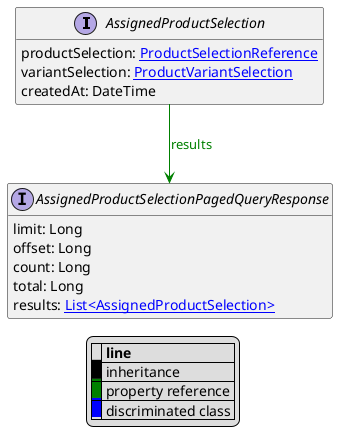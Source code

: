 @startuml

hide empty fields
hide empty methods
legend
|= |= line |
|<back:black>   </back>| inheritance |
|<back:green>   </back>| property reference |
|<back:blue>   </back>| discriminated class |
endlegend
interface AssignedProductSelection [[AssignedProductSelection.svg]]  {
    productSelection: [[ProductSelectionReference.svg ProductSelectionReference]]
    variantSelection: [[ProductVariantSelection.svg ProductVariantSelection]]
    createdAt: DateTime
}



interface AssignedProductSelectionPagedQueryResponse [[AssignedProductSelectionPagedQueryResponse.svg]]  {
    limit: Long
    offset: Long
    count: Long
    total: Long
    results: [[AssignedProductSelection.svg List<AssignedProductSelection>]]
}

AssignedProductSelection --> AssignedProductSelectionPagedQueryResponse #green;text:green : "results"
@enduml
